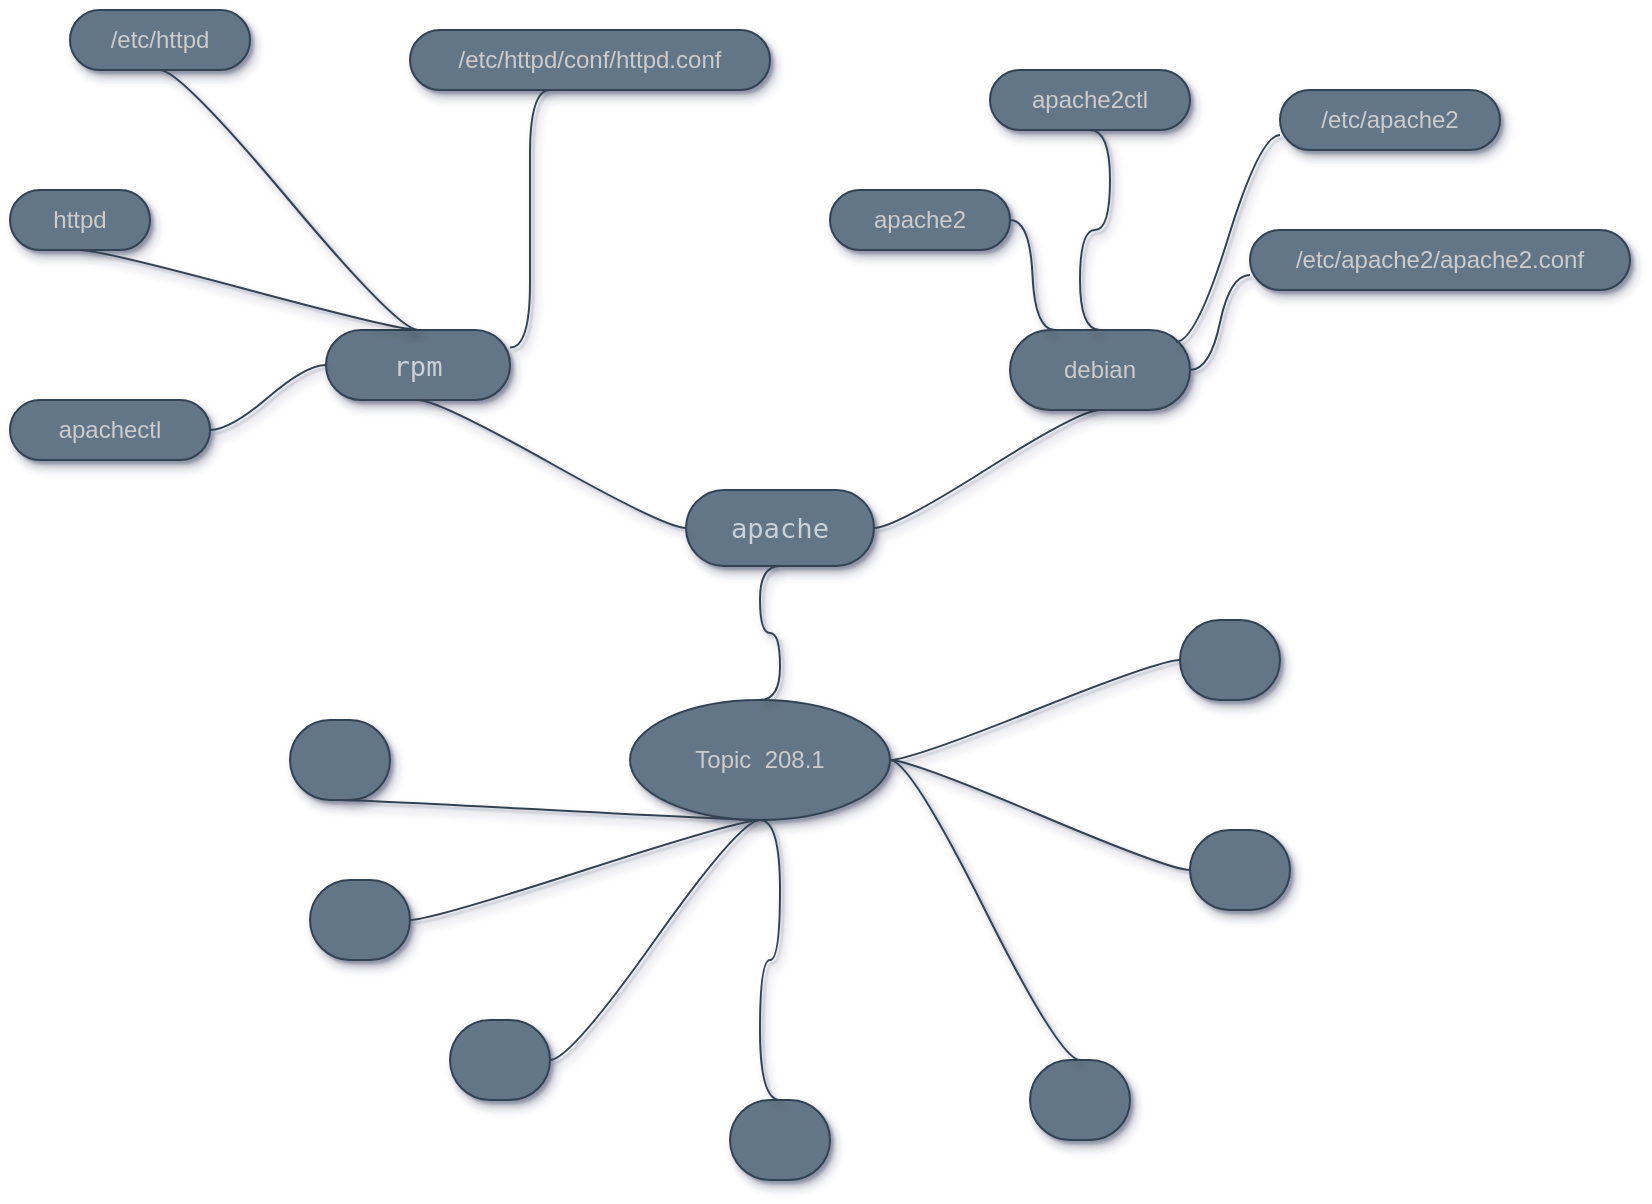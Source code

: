 <mxfile>
    <diagram id="bvMxqJy8REenpndCrTQX" name="Page-1">
        <mxGraphModel dx="968" dy="1617" grid="1" gridSize="10" guides="1" tooltips="1" connect="1" arrows="1" fold="1" page="1" pageScale="1" pageWidth="850" pageHeight="1100" background="none" math="0" shadow="1">
            <root>
                <mxCell id="0"/>
                <mxCell id="1" parent="0"/>
                <mxCell id="8" value="Topic&amp;nbsp; 208.1" style="ellipse;whiteSpace=wrap;html=1;align=center;treeFolding=1;treeMoving=1;newEdgeStyle={&quot;edgeStyle&quot;:&quot;entityRelationEdgeStyle&quot;,&quot;startArrow&quot;:&quot;none&quot;,&quot;endArrow&quot;:&quot;none&quot;,&quot;segment&quot;:10,&quot;curved&quot;:1};fillColor=#647687;fontColor=#CCCCCC;strokeColor=#314354;shadow=1;sketch=0;" parent="1" vertex="1">
                    <mxGeometry x="320" y="-515" width="130" height="60" as="geometry"/>
                </mxCell>
                <mxCell id="74" value="" style="whiteSpace=wrap;html=1;rounded=1;arcSize=50;align=center;verticalAlign=middle;strokeWidth=1;autosize=1;spacing=4;treeFolding=1;treeMoving=1;newEdgeStyle={&quot;edgeStyle&quot;:&quot;entityRelationEdgeStyle&quot;,&quot;startArrow&quot;:&quot;none&quot;,&quot;endArrow&quot;:&quot;none&quot;,&quot;segment&quot;:10,&quot;curved&quot;:1};fillColor=#647687;fontColor=#CCCCCC;strokeColor=#314354;shadow=1;sketch=0;" parent="1" vertex="1">
                    <mxGeometry x="160" y="-425" width="50" height="40" as="geometry"/>
                </mxCell>
                <mxCell id="75" value="" style="edgeStyle=entityRelationEdgeStyle;startArrow=none;endArrow=none;segment=10;curved=1;exitX=0.5;exitY=1;exitDx=0;exitDy=0;fillColor=#647687;strokeColor=#314354;shadow=1;fontColor=#CCCCCC;sketch=0;entryX=1;entryY=0.5;entryDx=0;entryDy=0;" parent="1" source="8" target="74" edge="1">
                    <mxGeometry relative="1" as="geometry">
                        <mxPoint x="329.02" y="-415" as="sourcePoint"/>
                    </mxGeometry>
                </mxCell>
                <mxCell id="78" value="&lt;pre style=&quot;box-sizing: border-box ; font-family: , , &amp;quot;sf mono&amp;quot; , &amp;quot;menlo&amp;quot; , &amp;quot;consolas&amp;quot; , &amp;quot;liberation mono&amp;quot; , monospace ; font-size: 13.6px ; margin-top: 0px ; margin-bottom: 0px ; overflow-wrap: normal ; padding: 16px ; overflow: auto ; line-height: 1.45 ; border-radius: 6px ; word-break: normal ; color: rgb(201 , 209 , 217)&quot;&gt;apache&lt;/pre&gt;" style="whiteSpace=wrap;html=1;rounded=1;arcSize=50;align=center;verticalAlign=middle;strokeWidth=1;autosize=1;spacing=4;treeFolding=1;treeMoving=1;newEdgeStyle={&quot;edgeStyle&quot;:&quot;entityRelationEdgeStyle&quot;,&quot;startArrow&quot;:&quot;none&quot;,&quot;endArrow&quot;:&quot;none&quot;,&quot;segment&quot;:10,&quot;curved&quot;:1};fillColor=#647687;fontColor=#CCCCCC;strokeColor=#314354;shadow=1;sketch=0;" parent="1" vertex="1">
                    <mxGeometry x="348" y="-620" width="94" height="38" as="geometry"/>
                </mxCell>
                <mxCell id="79" value="" style="edgeStyle=entityRelationEdgeStyle;startArrow=none;endArrow=none;segment=10;curved=1;exitX=0.5;exitY=0;exitDx=0;exitDy=0;fillColor=#647687;strokeColor=#314354;fontColor=#CCCCCC;shadow=1;sketch=0;entryX=0.5;entryY=1;entryDx=0;entryDy=0;" parent="1" source="8" target="78" edge="1">
                    <mxGeometry relative="1" as="geometry">
                        <mxPoint x="500" y="-465" as="sourcePoint"/>
                    </mxGeometry>
                </mxCell>
                <mxCell id="82" value="" style="edgeStyle=entityRelationEdgeStyle;startArrow=none;endArrow=none;segment=10;curved=1;exitX=1;exitY=0.5;exitDx=0;exitDy=0;fillColor=#647687;strokeColor=#314354;shadow=1;fontColor=#CCCCCC;sketch=0;entryX=0.5;entryY=1;entryDx=0;entryDy=0;" parent="1" source="78" target="106" edge="1">
                    <mxGeometry relative="1" as="geometry">
                        <mxPoint x="382" y="-601" as="sourcePoint"/>
                        <mxPoint x="130" y="-570" as="targetPoint"/>
                    </mxGeometry>
                </mxCell>
                <mxCell id="83" value="&lt;pre style=&quot;box-sizing: border-box ; font-family: , , &amp;quot;sf mono&amp;quot; , &amp;quot;menlo&amp;quot; , &amp;quot;consolas&amp;quot; , &amp;quot;liberation mono&amp;quot; , monospace ; font-size: 13.6px ; margin-top: 0px ; margin-bottom: 0px ; overflow-wrap: normal ; padding: 16px ; overflow: auto ; line-height: 1.45 ; border-radius: 6px ; word-break: normal ; color: rgb(201 , 209 , 217)&quot;&gt;rpm&lt;/pre&gt;" style="whiteSpace=wrap;html=1;rounded=1;arcSize=50;align=center;verticalAlign=middle;strokeWidth=1;autosize=1;spacing=4;treeFolding=1;treeMoving=1;newEdgeStyle={&quot;edgeStyle&quot;:&quot;entityRelationEdgeStyle&quot;,&quot;startArrow&quot;:&quot;none&quot;,&quot;endArrow&quot;:&quot;none&quot;,&quot;segment&quot;:10,&quot;curved&quot;:1};fillColor=#647687;fontColor=#CCCCCC;strokeColor=#314354;shadow=1;sketch=0;" parent="1" vertex="1">
                    <mxGeometry x="168" y="-700" width="92" height="35" as="geometry"/>
                </mxCell>
                <mxCell id="84" value="" style="edgeStyle=entityRelationEdgeStyle;startArrow=none;endArrow=none;segment=10;curved=1;fillColor=#647687;strokeColor=#314354;shadow=1;fontColor=#CCCCCC;sketch=0;exitX=0;exitY=0.5;exitDx=0;exitDy=0;entryX=0.5;entryY=1;entryDx=0;entryDy=0;" parent="1" source="78" target="83" edge="1">
                    <mxGeometry relative="1" as="geometry">
                        <mxPoint x="328" y="-601" as="sourcePoint"/>
                    </mxGeometry>
                </mxCell>
                <mxCell id="85" value="" style="whiteSpace=wrap;html=1;rounded=1;arcSize=50;align=center;verticalAlign=middle;strokeWidth=1;autosize=1;spacing=4;treeFolding=1;treeMoving=1;newEdgeStyle={&quot;edgeStyle&quot;:&quot;entityRelationEdgeStyle&quot;,&quot;startArrow&quot;:&quot;none&quot;,&quot;endArrow&quot;:&quot;none&quot;,&quot;segment&quot;:10,&quot;curved&quot;:1};fillColor=#647687;fontColor=#CCCCCC;strokeColor=#314354;shadow=1;sketch=0;" parent="1" vertex="1">
                    <mxGeometry x="370" y="-315" width="50" height="40" as="geometry"/>
                </mxCell>
                <mxCell id="86" value="" style="edgeStyle=entityRelationEdgeStyle;startArrow=none;endArrow=none;segment=10;curved=1;exitX=0.5;exitY=1;exitDx=0;exitDy=0;fillColor=#647687;strokeColor=#314354;shadow=1;fontColor=#CCCCCC;sketch=0;entryX=0.5;entryY=0;entryDx=0;entryDy=0;" parent="1" source="8" target="85" edge="1">
                    <mxGeometry relative="1" as="geometry">
                        <mxPoint x="400.962" y="-456.213" as="sourcePoint"/>
                    </mxGeometry>
                </mxCell>
                <mxCell id="88" value="" style="whiteSpace=wrap;html=1;rounded=1;arcSize=50;align=center;verticalAlign=middle;strokeWidth=1;autosize=1;spacing=4;treeFolding=1;treeMoving=1;newEdgeStyle={&quot;edgeStyle&quot;:&quot;entityRelationEdgeStyle&quot;,&quot;startArrow&quot;:&quot;none&quot;,&quot;endArrow&quot;:&quot;none&quot;,&quot;segment&quot;:10,&quot;curved&quot;:1};fillColor=#647687;fontColor=#CCCCCC;strokeColor=#314354;shadow=1;sketch=0;" parent="1" vertex="1">
                    <mxGeometry x="600" y="-450" width="50" height="40" as="geometry"/>
                </mxCell>
                <mxCell id="89" value="" style="edgeStyle=entityRelationEdgeStyle;startArrow=none;endArrow=none;segment=10;curved=1;exitX=1;exitY=0.5;exitDx=0;exitDy=0;fillColor=#647687;strokeColor=#314354;shadow=1;fontColor=#CCCCCC;sketch=0;" parent="1" source="8" target="88" edge="1">
                    <mxGeometry relative="1" as="geometry">
                        <mxPoint x="390.002" y="-331.213" as="sourcePoint"/>
                    </mxGeometry>
                </mxCell>
                <mxCell id="93" value="" style="whiteSpace=wrap;html=1;rounded=1;arcSize=50;align=center;verticalAlign=middle;strokeWidth=1;autosize=1;spacing=4;treeFolding=1;treeMoving=1;newEdgeStyle={&quot;edgeStyle&quot;:&quot;entityRelationEdgeStyle&quot;,&quot;startArrow&quot;:&quot;none&quot;,&quot;endArrow&quot;:&quot;none&quot;,&quot;segment&quot;:10,&quot;curved&quot;:1};fillColor=#647687;fontColor=#CCCCCC;strokeColor=#314354;shadow=1;sketch=0;" parent="1" vertex="1">
                    <mxGeometry x="595" y="-555" width="50" height="40" as="geometry"/>
                </mxCell>
                <mxCell id="94" value="" style="edgeStyle=entityRelationEdgeStyle;startArrow=none;endArrow=none;segment=10;curved=1;exitX=1;exitY=0.5;exitDx=0;exitDy=0;fillColor=#647687;strokeColor=#314354;shadow=1;fontColor=#CCCCCC;sketch=0;" parent="1" source="8" target="93" edge="1">
                    <mxGeometry relative="1" as="geometry">
                        <mxPoint x="410.962" y="-446.213" as="sourcePoint"/>
                    </mxGeometry>
                </mxCell>
                <mxCell id="96" value="" style="whiteSpace=wrap;html=1;rounded=1;arcSize=50;align=center;verticalAlign=middle;strokeWidth=1;autosize=1;spacing=4;treeFolding=1;treeMoving=1;newEdgeStyle={&quot;edgeStyle&quot;:&quot;entityRelationEdgeStyle&quot;,&quot;startArrow&quot;:&quot;none&quot;,&quot;endArrow&quot;:&quot;none&quot;,&quot;segment&quot;:10,&quot;curved&quot;:1};fillColor=#647687;fontColor=#CCCCCC;strokeColor=#314354;shadow=1;sketch=0;" parent="1" vertex="1">
                    <mxGeometry x="520.0" y="-335" width="50" height="40" as="geometry"/>
                </mxCell>
                <mxCell id="97" value="" style="edgeStyle=entityRelationEdgeStyle;startArrow=none;endArrow=none;segment=10;curved=1;exitX=1;exitY=0.5;exitDx=0;exitDy=0;fillColor=#647687;strokeColor=#314354;shadow=1;fontColor=#CCCCCC;sketch=0;entryX=0.5;entryY=0;entryDx=0;entryDy=0;" parent="1" source="8" target="96" edge="1">
                    <mxGeometry relative="1" as="geometry">
                        <mxPoint x="400.962" y="-456.213" as="sourcePoint"/>
                    </mxGeometry>
                </mxCell>
                <mxCell id="99" value="" style="whiteSpace=wrap;html=1;rounded=1;arcSize=50;align=center;verticalAlign=middle;strokeWidth=1;autosize=1;spacing=4;treeFolding=1;treeMoving=1;newEdgeStyle={&quot;edgeStyle&quot;:&quot;entityRelationEdgeStyle&quot;,&quot;startArrow&quot;:&quot;none&quot;,&quot;endArrow&quot;:&quot;none&quot;,&quot;segment&quot;:10,&quot;curved&quot;:1};fillColor=#647687;fontColor=#CCCCCC;strokeColor=#314354;shadow=1;sketch=0;" parent="1" vertex="1">
                    <mxGeometry x="230" y="-355" width="50" height="40" as="geometry"/>
                </mxCell>
                <mxCell id="100" value="" style="edgeStyle=entityRelationEdgeStyle;startArrow=none;endArrow=none;segment=10;curved=1;exitX=0.5;exitY=1;exitDx=0;exitDy=0;fillColor=#647687;strokeColor=#314354;shadow=1;fontColor=#CCCCCC;sketch=0;entryX=1;entryY=0.5;entryDx=0;entryDy=0;" parent="1" source="8" target="99" edge="1">
                    <mxGeometry relative="1" as="geometry">
                        <mxPoint x="320" y="-465" as="sourcePoint"/>
                    </mxGeometry>
                </mxCell>
                <mxCell id="102" value="" style="whiteSpace=wrap;html=1;rounded=1;arcSize=50;align=center;verticalAlign=middle;strokeWidth=1;autosize=1;spacing=4;treeFolding=1;treeMoving=1;newEdgeStyle={&quot;edgeStyle&quot;:&quot;entityRelationEdgeStyle&quot;,&quot;startArrow&quot;:&quot;none&quot;,&quot;endArrow&quot;:&quot;none&quot;,&quot;segment&quot;:10,&quot;curved&quot;:1};fillColor=#647687;fontColor=#CCCCCC;strokeColor=#314354;shadow=1;sketch=0;" parent="1" vertex="1">
                    <mxGeometry x="150" y="-505" width="50" height="40" as="geometry"/>
                </mxCell>
                <mxCell id="103" value="" style="edgeStyle=entityRelationEdgeStyle;startArrow=none;endArrow=none;segment=10;curved=1;exitX=0.5;exitY=1;exitDx=0;exitDy=0;fillColor=#647687;strokeColor=#314354;shadow=1;fontColor=#CCCCCC;sketch=0;entryX=0.5;entryY=1;entryDx=0;entryDy=0;" parent="1" source="8" target="102" edge="1">
                    <mxGeometry relative="1" as="geometry">
                        <mxPoint x="330" y="-455" as="sourcePoint"/>
                    </mxGeometry>
                </mxCell>
                <mxCell id="104" value="apachectl" style="whiteSpace=wrap;html=1;rounded=1;arcSize=50;align=center;verticalAlign=middle;strokeWidth=1;autosize=1;spacing=4;treeFolding=1;treeMoving=1;newEdgeStyle={&quot;edgeStyle&quot;:&quot;entityRelationEdgeStyle&quot;,&quot;startArrow&quot;:&quot;none&quot;,&quot;endArrow&quot;:&quot;none&quot;,&quot;segment&quot;:10,&quot;curved&quot;:1};fillColor=#647687;fontColor=#CCCCCC;strokeColor=#314354;shadow=1;sketch=0;" parent="1" vertex="1">
                    <mxGeometry x="10" y="-665" width="100" height="30" as="geometry"/>
                </mxCell>
                <mxCell id="105" value="" style="edgeStyle=entityRelationEdgeStyle;startArrow=none;endArrow=none;segment=10;curved=1;exitX=0;exitY=0.5;exitDx=0;exitDy=0;fillColor=#647687;strokeColor=#314354;shadow=1;fontColor=#CCCCCC;sketch=0;entryX=1;entryY=0.5;entryDx=0;entryDy=0;" parent="1" source="83" target="104" edge="1">
                    <mxGeometry relative="1" as="geometry">
                        <mxPoint x="330" y="-445" as="sourcePoint"/>
                    </mxGeometry>
                </mxCell>
                <mxCell id="106" value="debian" style="whiteSpace=wrap;html=1;rounded=1;arcSize=50;align=center;verticalAlign=middle;strokeWidth=1;autosize=1;spacing=4;treeFolding=1;treeMoving=1;newEdgeStyle={&quot;edgeStyle&quot;:&quot;entityRelationEdgeStyle&quot;,&quot;startArrow&quot;:&quot;none&quot;,&quot;endArrow&quot;:&quot;none&quot;,&quot;segment&quot;:10,&quot;curved&quot;:1};fillColor=#647687;fontColor=#CCCCCC;strokeColor=#314354;shadow=1;sketch=0;" parent="1" vertex="1">
                    <mxGeometry x="510" y="-700" width="90" height="40" as="geometry"/>
                </mxCell>
                <mxCell id="108" value="httpd" style="whiteSpace=wrap;html=1;rounded=1;arcSize=50;align=center;verticalAlign=middle;strokeWidth=1;autosize=1;spacing=4;treeFolding=1;treeMoving=1;newEdgeStyle={&quot;edgeStyle&quot;:&quot;entityRelationEdgeStyle&quot;,&quot;startArrow&quot;:&quot;none&quot;,&quot;endArrow&quot;:&quot;none&quot;,&quot;segment&quot;:10,&quot;curved&quot;:1};fillColor=#647687;fontColor=#CCCCCC;strokeColor=#314354;shadow=1;sketch=0;" parent="1" vertex="1">
                    <mxGeometry x="10" y="-770" width="70" height="30" as="geometry"/>
                </mxCell>
                <mxCell id="109" value="" style="edgeStyle=entityRelationEdgeStyle;startArrow=none;endArrow=none;segment=10;curved=1;fillColor=#647687;strokeColor=#314354;shadow=1;fontColor=#CCCCCC;sketch=0;entryX=0.5;entryY=1;entryDx=0;entryDy=0;exitX=0.5;exitY=0;exitDx=0;exitDy=0;" parent="1" source="83" target="108" edge="1">
                    <mxGeometry relative="1" as="geometry">
                        <mxPoint x="690" y="-760" as="sourcePoint"/>
                    </mxGeometry>
                </mxCell>
                <mxCell id="110" value="apache2" style="whiteSpace=wrap;html=1;rounded=1;arcSize=50;align=center;verticalAlign=middle;strokeWidth=1;autosize=1;spacing=4;treeFolding=1;treeMoving=1;newEdgeStyle={&quot;edgeStyle&quot;:&quot;entityRelationEdgeStyle&quot;,&quot;startArrow&quot;:&quot;none&quot;,&quot;endArrow&quot;:&quot;none&quot;,&quot;segment&quot;:10,&quot;curved&quot;:1};fillColor=#647687;fontColor=#CCCCCC;strokeColor=#314354;shadow=1;sketch=0;" parent="1" vertex="1">
                    <mxGeometry x="420" y="-770" width="90" height="30" as="geometry"/>
                </mxCell>
                <mxCell id="111" value="" style="edgeStyle=entityRelationEdgeStyle;startArrow=none;endArrow=none;segment=10;curved=1;exitX=0.25;exitY=0;exitDx=0;exitDy=0;fillColor=#647687;strokeColor=#314354;shadow=1;fontColor=#CCCCCC;sketch=0;entryX=1;entryY=0.5;entryDx=0;entryDy=0;" parent="1" source="106" target="110" edge="1">
                    <mxGeometry relative="1" as="geometry">
                        <mxPoint x="540" y="-720" as="sourcePoint"/>
                    </mxGeometry>
                </mxCell>
                <mxCell id="112" value="apache2ctl" style="whiteSpace=wrap;html=1;rounded=1;arcSize=50;align=center;verticalAlign=middle;strokeWidth=1;autosize=1;spacing=4;treeFolding=1;treeMoving=1;newEdgeStyle={&quot;edgeStyle&quot;:&quot;entityRelationEdgeStyle&quot;,&quot;startArrow&quot;:&quot;none&quot;,&quot;endArrow&quot;:&quot;none&quot;,&quot;segment&quot;:10,&quot;curved&quot;:1};fillColor=#647687;fontColor=#CCCCCC;strokeColor=#314354;shadow=1;sketch=0;" parent="1" vertex="1">
                    <mxGeometry x="500" y="-830" width="100" height="30" as="geometry"/>
                </mxCell>
                <mxCell id="113" value="" style="edgeStyle=entityRelationEdgeStyle;startArrow=none;endArrow=none;segment=10;curved=1;exitX=0.5;exitY=0;exitDx=0;exitDy=0;fillColor=#647687;strokeColor=#314354;shadow=1;fontColor=#CCCCCC;sketch=0;entryX=0.5;entryY=1;entryDx=0;entryDy=0;" parent="1" source="106" target="112" edge="1">
                    <mxGeometry relative="1" as="geometry">
                        <mxPoint x="789.972" y="-770" as="sourcePoint"/>
                    </mxGeometry>
                </mxCell>
                <mxCell id="114" value="/etc/httpd" style="whiteSpace=wrap;html=1;rounded=1;arcSize=50;align=center;verticalAlign=middle;strokeWidth=1;autosize=1;spacing=4;treeFolding=1;treeMoving=1;newEdgeStyle={&quot;edgeStyle&quot;:&quot;entityRelationEdgeStyle&quot;,&quot;startArrow&quot;:&quot;none&quot;,&quot;endArrow&quot;:&quot;none&quot;,&quot;segment&quot;:10,&quot;curved&quot;:1};fillColor=#647687;fontColor=#CCCCCC;strokeColor=#314354;shadow=1;sketch=0;" vertex="1" parent="1">
                    <mxGeometry x="40" y="-860" width="90" height="30" as="geometry"/>
                </mxCell>
                <mxCell id="115" value="" style="edgeStyle=entityRelationEdgeStyle;startArrow=none;endArrow=none;segment=10;curved=1;fillColor=#647687;strokeColor=#314354;shadow=1;fontColor=#CCCCCC;sketch=0;entryX=0.5;entryY=1;entryDx=0;entryDy=0;exitX=0.5;exitY=0;exitDx=0;exitDy=0;" edge="1" parent="1" target="114" source="83">
                    <mxGeometry relative="1" as="geometry">
                        <mxPoint x="272" y="-732.5" as="sourcePoint"/>
                    </mxGeometry>
                </mxCell>
                <mxCell id="119" value="/etc/httpd/conf/httpd.conf" style="whiteSpace=wrap;html=1;rounded=1;arcSize=50;align=center;verticalAlign=middle;strokeWidth=1;autosize=1;spacing=4;treeFolding=1;treeMoving=1;newEdgeStyle={&quot;edgeStyle&quot;:&quot;entityRelationEdgeStyle&quot;,&quot;startArrow&quot;:&quot;none&quot;,&quot;endArrow&quot;:&quot;none&quot;,&quot;segment&quot;:10,&quot;curved&quot;:1};fillColor=#647687;fontColor=#CCCCCC;strokeColor=#314354;shadow=1;sketch=0;" vertex="1" parent="1">
                    <mxGeometry x="210" y="-850" width="180" height="30" as="geometry"/>
                </mxCell>
                <mxCell id="120" value="" style="edgeStyle=entityRelationEdgeStyle;startArrow=none;endArrow=none;segment=10;curved=1;fillColor=#647687;strokeColor=#314354;shadow=1;fontColor=#CCCCCC;sketch=0;entryX=0.5;entryY=1;entryDx=0;entryDy=0;exitX=1;exitY=0.25;exitDx=0;exitDy=0;" edge="1" parent="1" source="83">
                    <mxGeometry relative="1" as="geometry">
                        <mxPoint x="282" y="-722.5" as="sourcePoint"/>
                        <mxPoint x="280" y="-820" as="targetPoint"/>
                    </mxGeometry>
                </mxCell>
                <mxCell id="121" value="/etc/apache2" style="whiteSpace=wrap;html=1;rounded=1;arcSize=50;align=center;verticalAlign=middle;strokeWidth=1;autosize=1;spacing=4;treeFolding=1;treeMoving=1;newEdgeStyle={&quot;edgeStyle&quot;:&quot;entityRelationEdgeStyle&quot;,&quot;startArrow&quot;:&quot;none&quot;,&quot;endArrow&quot;:&quot;none&quot;,&quot;segment&quot;:10,&quot;curved&quot;:1};fillColor=#647687;fontColor=#CCCCCC;strokeColor=#314354;shadow=1;sketch=0;" vertex="1" parent="1">
                    <mxGeometry x="645" y="-820" width="110" height="30" as="geometry"/>
                </mxCell>
                <mxCell id="122" value="" style="edgeStyle=entityRelationEdgeStyle;startArrow=none;endArrow=none;segment=10;curved=1;fillColor=#647687;strokeColor=#314354;shadow=1;fontColor=#CCCCCC;sketch=0;entryX=0;entryY=0.75;entryDx=0;entryDy=0;exitX=0.922;exitY=0.15;exitDx=0;exitDy=0;exitPerimeter=0;" edge="1" parent="1" target="121" source="106">
                    <mxGeometry relative="1" as="geometry">
                        <mxPoint x="572" y="-962.5" as="sourcePoint"/>
                    </mxGeometry>
                </mxCell>
                <mxCell id="125" value="/etc/apache2/apache2.conf" style="whiteSpace=wrap;html=1;rounded=1;arcSize=50;align=center;verticalAlign=middle;strokeWidth=1;autosize=1;spacing=4;treeFolding=1;treeMoving=1;newEdgeStyle={&quot;edgeStyle&quot;:&quot;entityRelationEdgeStyle&quot;,&quot;startArrow&quot;:&quot;none&quot;,&quot;endArrow&quot;:&quot;none&quot;,&quot;segment&quot;:10,&quot;curved&quot;:1};fillColor=#647687;fontColor=#CCCCCC;strokeColor=#314354;shadow=1;sketch=0;" vertex="1" parent="1">
                    <mxGeometry x="630" y="-750" width="190" height="30" as="geometry"/>
                </mxCell>
                <mxCell id="126" value="" style="edgeStyle=entityRelationEdgeStyle;startArrow=none;endArrow=none;segment=10;curved=1;fillColor=#647687;strokeColor=#314354;shadow=1;fontColor=#CCCCCC;sketch=0;entryX=0;entryY=0.75;entryDx=0;entryDy=0;" edge="1" parent="1" target="125" source="106">
                    <mxGeometry relative="1" as="geometry">
                        <mxPoint x="602.98" y="-684" as="sourcePoint"/>
                    </mxGeometry>
                </mxCell>
            </root>
        </mxGraphModel>
    </diagram>
</mxfile>